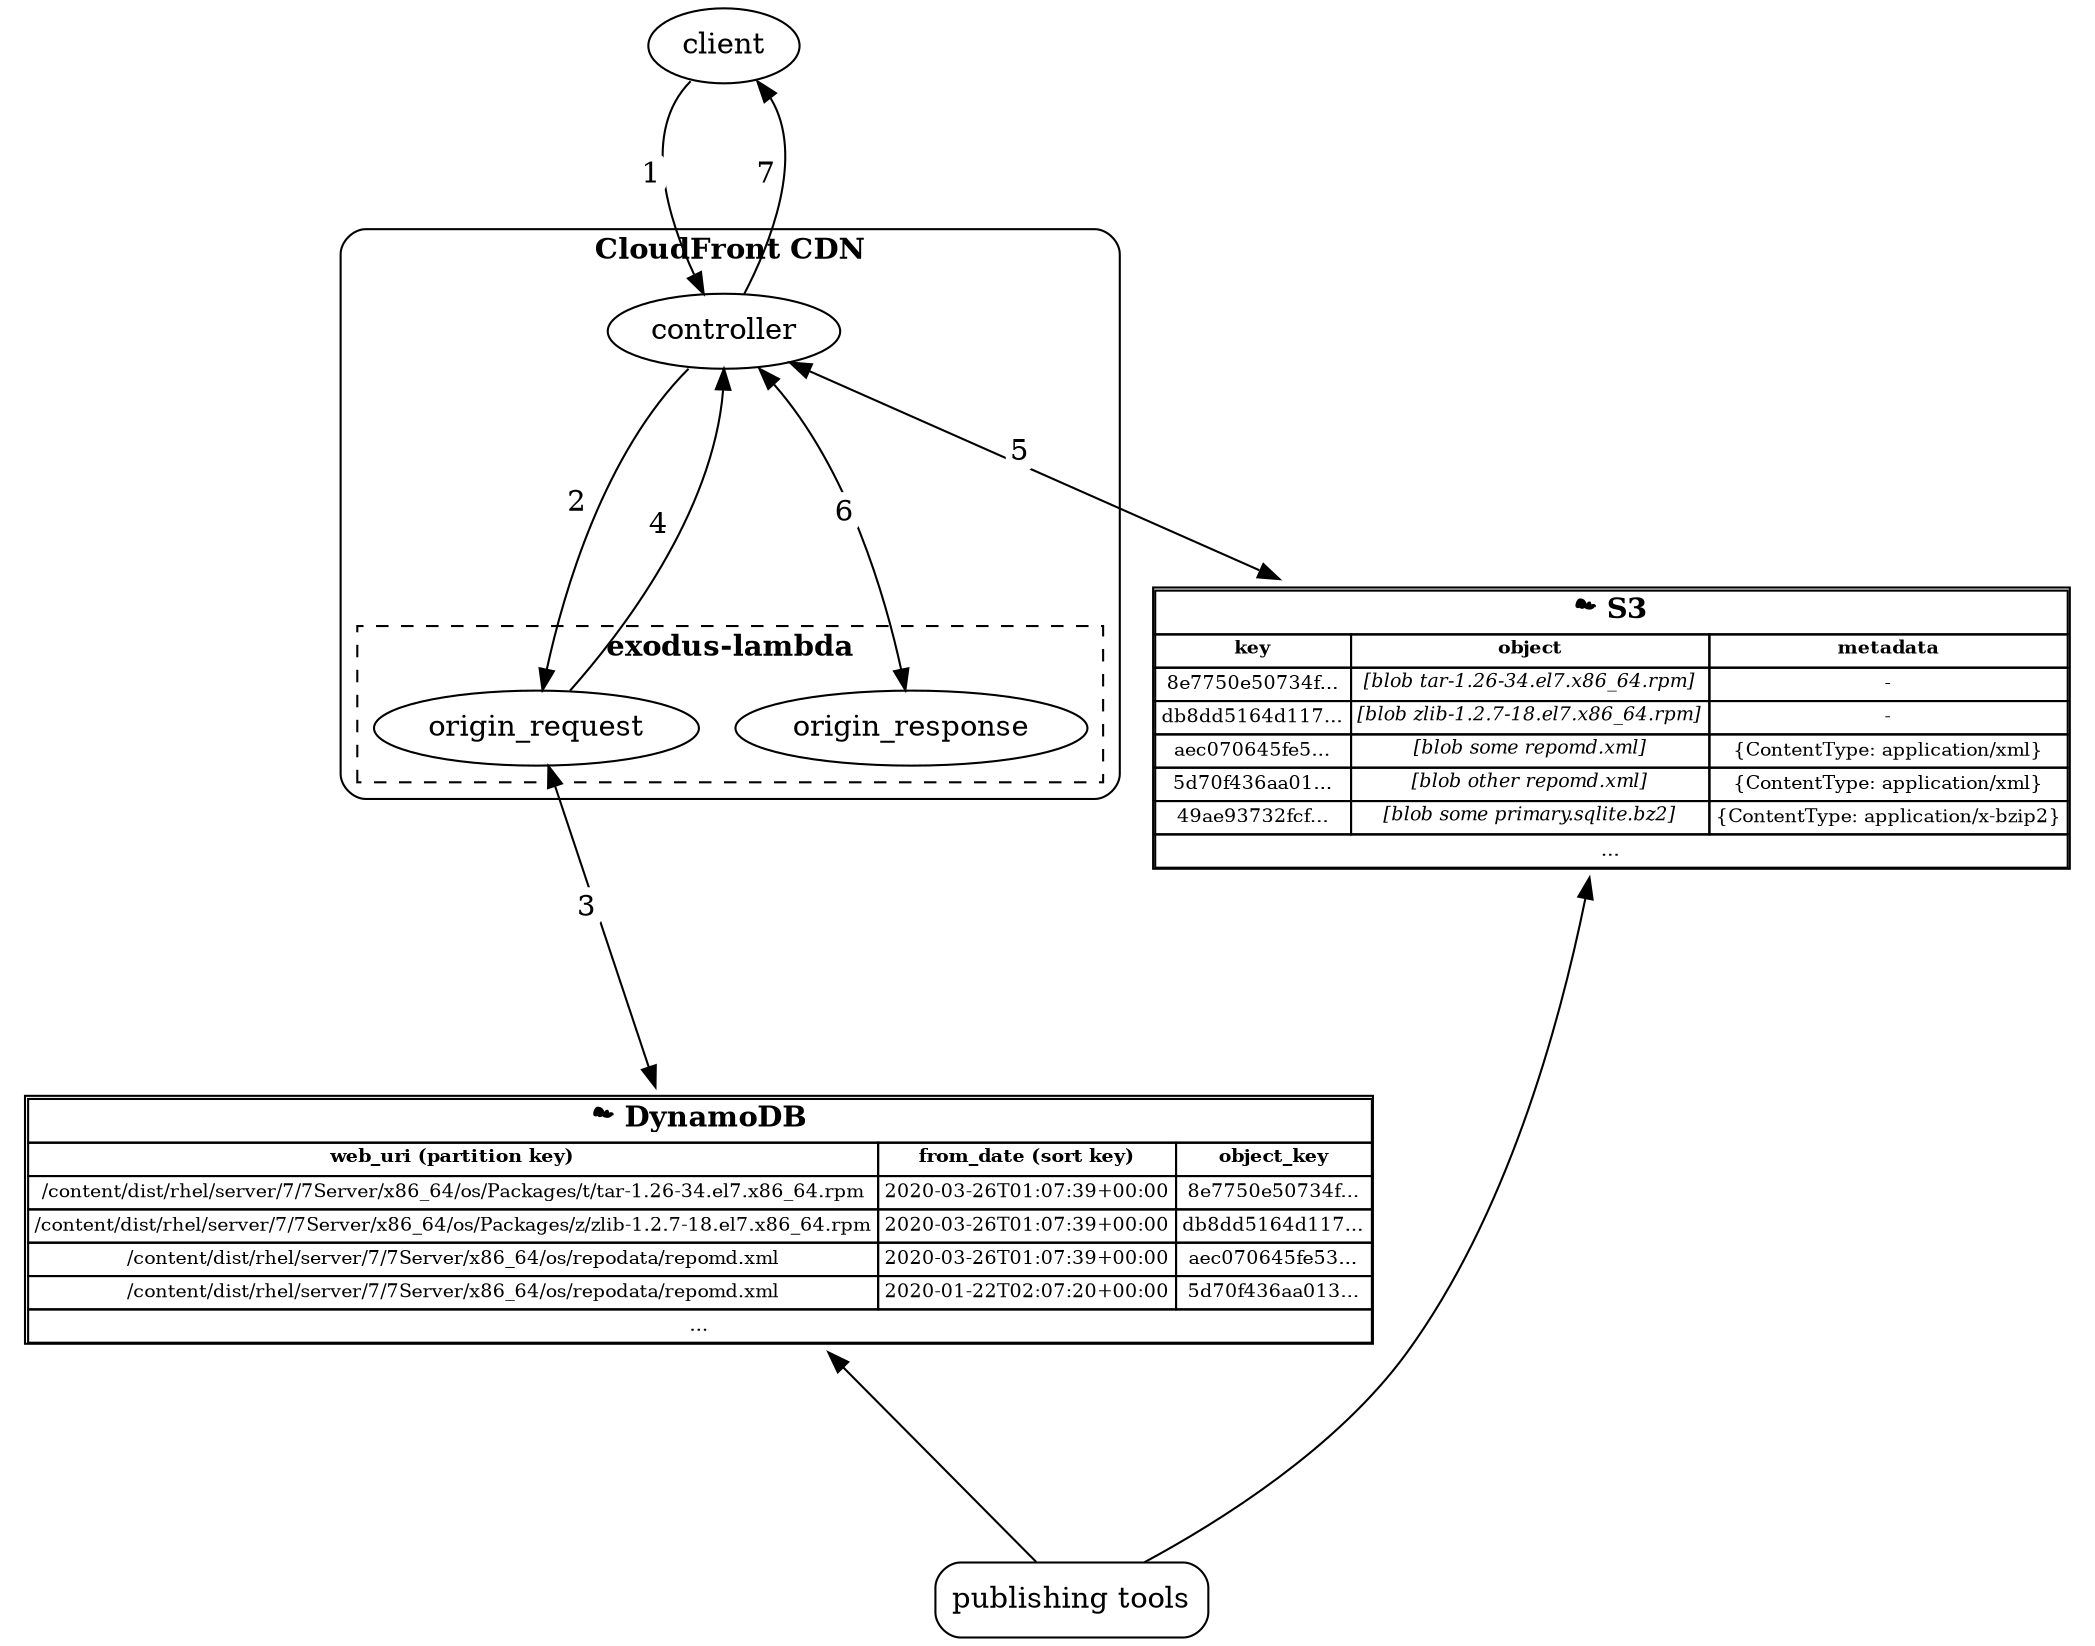 digraph {
    ranksep="1.4";

    # These are arranged and labelled to communicate the
    # sequence of events when a request is processed.
    # Try to keep them in this order.
    client:sw -> controller [
        xlabel=< <table bgcolor="white" border="0" cellborder="0" cellpadding="0" style="rounded"><tr><td>1</td></tr></table> >
    ]

    controller:sw -> origin_request [
        xlabel=< <table bgcolor="white" border="0" cellborder="0" cellpadding="0" style="rounded"><tr><td>2</td></tr></table> >
    ]

    origin_request -> db [
        xlabel=< <table bgcolor="white" border="0" cellborder="0" cellpadding="0" style="rounded"><tr><td>3</td></tr></table> >,
        dir=both
    ]

    origin_request -> controller:s [
        xlabel=< <table bgcolor="white" border="0" cellborder="0" cellpadding="0" style="rounded"><tr><td>4</td></tr></table> >
    ]

    controller -> S3 [
        xlabel=< <table bgcolor="white" border="0" cellborder="0" cellpadding="0" style="rounded"><tr><td>5</td></tr></table> >,
        dir=both
    ]

    controller:se -> origin_response [
        xlabel=< <table bgcolor="white" border="0" cellborder="0" cellpadding="0" style="rounded"><tr><td>6</td></tr></table> >,
        dir=both
    ]

    controller -> client:se [
        xlabel=< <table bgcolor="white" border="0" cellborder="0" cellpadding="0" style="rounded"><tr><td>7</td></tr></table> >
    ]

    # publishing tools are mentioned, but do not participate
    # in the request processing.
    # Connection order here is reversed to force the publishing tools to the bottom
    # of the graph, which makes them stand out a bit more.
    S3 -> publish_tools [dir="back"]
    db -> publish_tools [dir="back"]

    client [label="client"]
    publish_tools [label="publishing tools", style="rounded", rank="max", shape="box"]

    db [
        shape=plaintext
        fontsize=9
        label=<

            <table border='1' cellborder='1' cellspacing='0'>
                <tr><td colspan='3'><font point-size="14"><b>☁ DynamoDB</b></font></td></tr>
                <tr>
                    <td><b>web_uri (partition key)</b></td>
                    <td><b>from_date (sort key)</b></td>
                    <td><b>object_key</b></td>
                </tr>
                <tr>
                    <td>/content/dist/rhel/server/7/7Server/x86_64/os/Packages/t/tar-1.26-34.el7.x86_64.rpm</td>
                    <td>2020-03-26T01:07:39+00:00</td>
                    <td>8e7750e50734f...</td>
                </tr>
                <tr>
                    <td>/content/dist/rhel/server/7/7Server/x86_64/os/Packages/z/zlib-1.2.7-18.el7.x86_64.rpm</td>
                    <td>2020-03-26T01:07:39+00:00</td>
                    <td>db8dd5164d117...</td>
                </tr>
                <tr>
                    <td>/content/dist/rhel/server/7/7Server/x86_64/os/repodata/repomd.xml</td>
                    <td>2020-03-26T01:07:39+00:00</td>
                    <td>aec070645fe53...</td>
                </tr>
                <tr>
                    <td>/content/dist/rhel/server/7/7Server/x86_64/os/repodata/repomd.xml</td>
                    <td>2020-01-22T02:07:20+00:00</td>
                    <td>5d70f436aa013...</td>
                </tr>
                <tr><td colspan='3'>...</td></tr>
            </table>
        >
    ];

    S3 [
        shape=plaintext
        fontsize=9
        label=<

                <table border='1' cellborder='1' cellspacing='0'>
                    <tr><td colspan='3'><font point-size="14"><b>☁ S3</b></font></td></tr>
                    <tr>
                        <td><b>key</b></td>
                        <td><b>object</b></td>
                        <td><b>metadata</b></td>
                    </tr>
                    <tr>
                        <td>8e7750e50734f...</td>
                        <td><i>[blob tar-1.26-34.el7.x86_64.rpm]</i></td>
                        <td>-</td>
                    </tr>
                    <tr>
                        <td>db8dd5164d117...</td>
                        <td><i>[blob zlib-1.2.7-18.el7.x86_64.rpm]</i></td>
                        <td>-</td>
                    </tr>
                    <tr>
                        <td>aec070645fe5...</td>
                        <td><i>[blob some repomd.xml]</i></td>
                        <td>{ContentType: application/xml}</td>
                    </tr>
                    <tr>
                        <td>5d70f436aa01...</td>
                        <td><i>[blob other repomd.xml]</i></td>
                        <td>{ContentType: application/xml}</td>
                    </tr>
                    <tr>
                        <td>49ae93732fcf...</td>
                        <td><i>[blob some primary.sqlite.bz2]</i></td>
                        <td>{ContentType: application/x-bzip2}</td>
                    </tr>
                    <tr><td colspan='3'>...</td></tr>
                </table>
        >
    ];

    subgraph cluster_0 {
        label=< <b>CloudFront CDN</b> >
        style="rounded";
        controller;
        subgraph cluster_1 {
            label=<<b>exodus-lambda</b>>;
            style="dashed";
            rank=same
            origin_request;
            origin_response;
        }
    }
}
